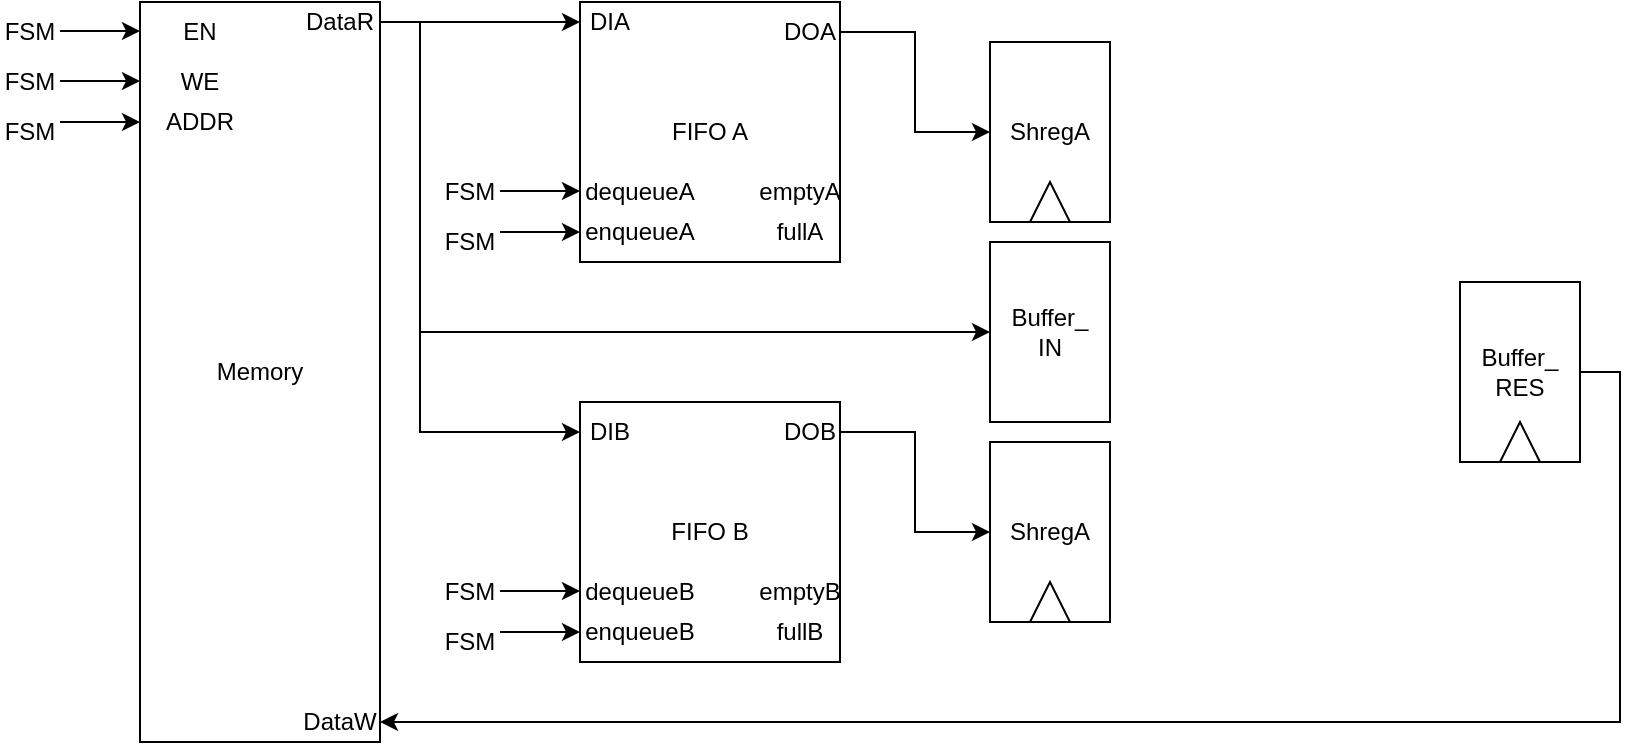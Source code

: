 <mxfile version="27.1.4">
  <diagram name="Page-1" id="exVSJjLWWku8V8oI90o7">
    <mxGraphModel dx="1775" dy="493" grid="1" gridSize="10" guides="1" tooltips="1" connect="1" arrows="1" fold="1" page="1" pageScale="1" pageWidth="850" pageHeight="1100" math="0" shadow="0">
      <root>
        <mxCell id="0" />
        <mxCell id="1" parent="0" />
        <mxCell id="dQH_vyle_D1H-wJWj_Rw-1" value="FIFO A" style="whiteSpace=wrap;html=1;aspect=fixed;" vertex="1" parent="1">
          <mxGeometry x="220" y="80" width="130" height="130" as="geometry" />
        </mxCell>
        <mxCell id="dQH_vyle_D1H-wJWj_Rw-3" value="DIA" style="text;html=1;align=center;verticalAlign=middle;whiteSpace=wrap;rounded=0;" vertex="1" parent="1">
          <mxGeometry x="220" y="80" width="30" height="20" as="geometry" />
        </mxCell>
        <mxCell id="dQH_vyle_D1H-wJWj_Rw-74" style="edgeStyle=orthogonalEdgeStyle;rounded=0;orthogonalLoop=1;jettySize=auto;html=1;exitX=1;exitY=0.5;exitDx=0;exitDy=0;" edge="1" parent="1" source="dQH_vyle_D1H-wJWj_Rw-4" target="dQH_vyle_D1H-wJWj_Rw-72">
          <mxGeometry relative="1" as="geometry" />
        </mxCell>
        <mxCell id="dQH_vyle_D1H-wJWj_Rw-4" value="DOA" style="text;html=1;align=center;verticalAlign=middle;whiteSpace=wrap;rounded=0;" vertex="1" parent="1">
          <mxGeometry x="320" y="85" width="30" height="20" as="geometry" />
        </mxCell>
        <mxCell id="dQH_vyle_D1H-wJWj_Rw-5" value="fullA" style="text;html=1;align=center;verticalAlign=middle;whiteSpace=wrap;rounded=0;" vertex="1" parent="1">
          <mxGeometry x="300" y="180" width="60" height="30" as="geometry" />
        </mxCell>
        <mxCell id="dQH_vyle_D1H-wJWj_Rw-6" value="enqueueA" style="text;html=1;align=center;verticalAlign=middle;whiteSpace=wrap;rounded=0;" vertex="1" parent="1">
          <mxGeometry x="220" y="180" width="60" height="30" as="geometry" />
        </mxCell>
        <mxCell id="dQH_vyle_D1H-wJWj_Rw-7" value="dequeueA" style="text;html=1;align=center;verticalAlign=middle;whiteSpace=wrap;rounded=0;" vertex="1" parent="1">
          <mxGeometry x="220" y="160" width="60" height="30" as="geometry" />
        </mxCell>
        <mxCell id="dQH_vyle_D1H-wJWj_Rw-8" value="emptyA" style="text;html=1;align=center;verticalAlign=middle;whiteSpace=wrap;rounded=0;" vertex="1" parent="1">
          <mxGeometry x="300" y="160" width="60" height="30" as="geometry" />
        </mxCell>
        <mxCell id="dQH_vyle_D1H-wJWj_Rw-16" value="" style="endArrow=classic;html=1;rounded=0;" edge="1" parent="1" target="dQH_vyle_D1H-wJWj_Rw-6">
          <mxGeometry width="50" height="50" relative="1" as="geometry">
            <mxPoint x="180" y="195" as="sourcePoint" />
            <mxPoint x="350" y="200" as="targetPoint" />
          </mxGeometry>
        </mxCell>
        <mxCell id="dQH_vyle_D1H-wJWj_Rw-17" value="" style="endArrow=classic;html=1;rounded=0;" edge="1" parent="1">
          <mxGeometry width="50" height="50" relative="1" as="geometry">
            <mxPoint x="180" y="174.5" as="sourcePoint" />
            <mxPoint x="220" y="174.5" as="targetPoint" />
          </mxGeometry>
        </mxCell>
        <mxCell id="dQH_vyle_D1H-wJWj_Rw-19" value="Memory" style="rounded=0;whiteSpace=wrap;html=1;" vertex="1" parent="1">
          <mxGeometry y="80" width="120" height="370" as="geometry" />
        </mxCell>
        <mxCell id="dQH_vyle_D1H-wJWj_Rw-67" style="edgeStyle=orthogonalEdgeStyle;rounded=0;orthogonalLoop=1;jettySize=auto;html=1;exitX=1;exitY=0.5;exitDx=0;exitDy=0;entryX=0;entryY=0.5;entryDx=0;entryDy=0;" edge="1" parent="1" source="dQH_vyle_D1H-wJWj_Rw-20" target="dQH_vyle_D1H-wJWj_Rw-69">
          <mxGeometry relative="1" as="geometry">
            <mxPoint x="380" y="270" as="targetPoint" />
            <Array as="points">
              <mxPoint x="140" y="90" />
              <mxPoint x="140" y="245" />
            </Array>
          </mxGeometry>
        </mxCell>
        <mxCell id="dQH_vyle_D1H-wJWj_Rw-20" value="DataR" style="text;html=1;align=center;verticalAlign=middle;whiteSpace=wrap;rounded=0;" vertex="1" parent="1">
          <mxGeometry x="80" y="80" width="40" height="20" as="geometry" />
        </mxCell>
        <mxCell id="dQH_vyle_D1H-wJWj_Rw-21" value="" style="endArrow=classic;html=1;rounded=0;entryX=0;entryY=0.5;entryDx=0;entryDy=0;" edge="1" parent="1" source="dQH_vyle_D1H-wJWj_Rw-20" target="dQH_vyle_D1H-wJWj_Rw-3">
          <mxGeometry width="50" height="50" relative="1" as="geometry">
            <mxPoint x="180" y="170" as="sourcePoint" />
            <mxPoint x="220" y="170" as="targetPoint" />
          </mxGeometry>
        </mxCell>
        <mxCell id="dQH_vyle_D1H-wJWj_Rw-31" value="FSM" style="text;html=1;align=center;verticalAlign=middle;whiteSpace=wrap;rounded=0;" vertex="1" parent="1">
          <mxGeometry x="150" y="165" width="30" height="20" as="geometry" />
        </mxCell>
        <mxCell id="dQH_vyle_D1H-wJWj_Rw-32" value="FSM" style="text;html=1;align=center;verticalAlign=middle;whiteSpace=wrap;rounded=0;" vertex="1" parent="1">
          <mxGeometry x="150" y="190" width="30" height="20" as="geometry" />
        </mxCell>
        <mxCell id="dQH_vyle_D1H-wJWj_Rw-35" value="FIFO B" style="whiteSpace=wrap;html=1;aspect=fixed;" vertex="1" parent="1">
          <mxGeometry x="220" y="280" width="130" height="130" as="geometry" />
        </mxCell>
        <mxCell id="dQH_vyle_D1H-wJWj_Rw-36" value="DIB" style="text;html=1;align=center;verticalAlign=middle;whiteSpace=wrap;rounded=0;" vertex="1" parent="1">
          <mxGeometry x="220" y="285" width="30" height="20" as="geometry" />
        </mxCell>
        <mxCell id="dQH_vyle_D1H-wJWj_Rw-78" style="edgeStyle=orthogonalEdgeStyle;rounded=0;orthogonalLoop=1;jettySize=auto;html=1;exitX=1;exitY=0.5;exitDx=0;exitDy=0;entryX=0;entryY=0.5;entryDx=0;entryDy=0;" edge="1" parent="1" source="dQH_vyle_D1H-wJWj_Rw-37" target="dQH_vyle_D1H-wJWj_Rw-76">
          <mxGeometry relative="1" as="geometry" />
        </mxCell>
        <mxCell id="dQH_vyle_D1H-wJWj_Rw-37" value="DOB" style="text;html=1;align=center;verticalAlign=middle;whiteSpace=wrap;rounded=0;" vertex="1" parent="1">
          <mxGeometry x="320" y="285" width="30" height="20" as="geometry" />
        </mxCell>
        <mxCell id="dQH_vyle_D1H-wJWj_Rw-38" value="fullB" style="text;html=1;align=center;verticalAlign=middle;whiteSpace=wrap;rounded=0;" vertex="1" parent="1">
          <mxGeometry x="300" y="380" width="60" height="30" as="geometry" />
        </mxCell>
        <mxCell id="dQH_vyle_D1H-wJWj_Rw-39" value="enqueueB" style="text;html=1;align=center;verticalAlign=middle;whiteSpace=wrap;rounded=0;" vertex="1" parent="1">
          <mxGeometry x="220" y="380" width="60" height="30" as="geometry" />
        </mxCell>
        <mxCell id="dQH_vyle_D1H-wJWj_Rw-40" value="dequeueB" style="text;html=1;align=center;verticalAlign=middle;whiteSpace=wrap;rounded=0;" vertex="1" parent="1">
          <mxGeometry x="220" y="360" width="60" height="30" as="geometry" />
        </mxCell>
        <mxCell id="dQH_vyle_D1H-wJWj_Rw-41" value="emptyB" style="text;html=1;align=center;verticalAlign=middle;whiteSpace=wrap;rounded=0;" vertex="1" parent="1">
          <mxGeometry x="300" y="360" width="60" height="30" as="geometry" />
        </mxCell>
        <mxCell id="dQH_vyle_D1H-wJWj_Rw-42" value="" style="endArrow=classic;html=1;rounded=0;" edge="1" parent="1" target="dQH_vyle_D1H-wJWj_Rw-39">
          <mxGeometry width="50" height="50" relative="1" as="geometry">
            <mxPoint x="180" y="395" as="sourcePoint" />
            <mxPoint x="350" y="400" as="targetPoint" />
          </mxGeometry>
        </mxCell>
        <mxCell id="dQH_vyle_D1H-wJWj_Rw-43" value="" style="endArrow=classic;html=1;rounded=0;" edge="1" parent="1">
          <mxGeometry width="50" height="50" relative="1" as="geometry">
            <mxPoint x="180" y="374.5" as="sourcePoint" />
            <mxPoint x="220" y="374.5" as="targetPoint" />
          </mxGeometry>
        </mxCell>
        <mxCell id="dQH_vyle_D1H-wJWj_Rw-44" value="FSM" style="text;html=1;align=center;verticalAlign=middle;whiteSpace=wrap;rounded=0;" vertex="1" parent="1">
          <mxGeometry x="150" y="365" width="30" height="20" as="geometry" />
        </mxCell>
        <mxCell id="dQH_vyle_D1H-wJWj_Rw-45" value="FSM" style="text;html=1;align=center;verticalAlign=middle;whiteSpace=wrap;rounded=0;" vertex="1" parent="1">
          <mxGeometry x="150" y="390" width="30" height="20" as="geometry" />
        </mxCell>
        <mxCell id="dQH_vyle_D1H-wJWj_Rw-46" value="" style="endArrow=classic;html=1;rounded=0;entryX=0;entryY=0.5;entryDx=0;entryDy=0;" edge="1" parent="1" target="dQH_vyle_D1H-wJWj_Rw-36">
          <mxGeometry width="50" height="50" relative="1" as="geometry">
            <mxPoint x="140" y="90" as="sourcePoint" />
            <mxPoint x="280" y="90" as="targetPoint" />
            <Array as="points">
              <mxPoint x="140" y="190" />
              <mxPoint x="140" y="295" />
            </Array>
          </mxGeometry>
        </mxCell>
        <mxCell id="dQH_vyle_D1H-wJWj_Rw-52" value="" style="endArrow=classic;html=1;rounded=0;" edge="1" parent="1">
          <mxGeometry width="50" height="50" relative="1" as="geometry">
            <mxPoint x="-40" y="140" as="sourcePoint" />
            <mxPoint y="140" as="targetPoint" />
          </mxGeometry>
        </mxCell>
        <mxCell id="dQH_vyle_D1H-wJWj_Rw-53" value="" style="endArrow=classic;html=1;rounded=0;" edge="1" parent="1">
          <mxGeometry width="50" height="50" relative="1" as="geometry">
            <mxPoint x="-40" y="119.5" as="sourcePoint" />
            <mxPoint y="119.5" as="targetPoint" />
          </mxGeometry>
        </mxCell>
        <mxCell id="dQH_vyle_D1H-wJWj_Rw-54" value="FSM" style="text;html=1;align=center;verticalAlign=middle;whiteSpace=wrap;rounded=0;" vertex="1" parent="1">
          <mxGeometry x="-70" y="110" width="30" height="20" as="geometry" />
        </mxCell>
        <mxCell id="dQH_vyle_D1H-wJWj_Rw-55" value="FSM" style="text;html=1;align=center;verticalAlign=middle;whiteSpace=wrap;rounded=0;" vertex="1" parent="1">
          <mxGeometry x="-70" y="135" width="30" height="20" as="geometry" />
        </mxCell>
        <mxCell id="dQH_vyle_D1H-wJWj_Rw-56" value="ADDR" style="text;html=1;align=center;verticalAlign=middle;whiteSpace=wrap;rounded=0;" vertex="1" parent="1">
          <mxGeometry y="125" width="60" height="30" as="geometry" />
        </mxCell>
        <mxCell id="dQH_vyle_D1H-wJWj_Rw-57" value="WE" style="text;html=1;align=center;verticalAlign=middle;whiteSpace=wrap;rounded=0;" vertex="1" parent="1">
          <mxGeometry y="105" width="60" height="30" as="geometry" />
        </mxCell>
        <mxCell id="dQH_vyle_D1H-wJWj_Rw-58" value="" style="endArrow=classic;html=1;rounded=0;" edge="1" parent="1">
          <mxGeometry width="50" height="50" relative="1" as="geometry">
            <mxPoint x="-40" y="94.5" as="sourcePoint" />
            <mxPoint y="94.5" as="targetPoint" />
          </mxGeometry>
        </mxCell>
        <mxCell id="dQH_vyle_D1H-wJWj_Rw-59" value="FSM" style="text;html=1;align=center;verticalAlign=middle;whiteSpace=wrap;rounded=0;" vertex="1" parent="1">
          <mxGeometry x="-70" y="85" width="30" height="20" as="geometry" />
        </mxCell>
        <mxCell id="dQH_vyle_D1H-wJWj_Rw-60" value="EN" style="text;html=1;align=center;verticalAlign=middle;whiteSpace=wrap;rounded=0;" vertex="1" parent="1">
          <mxGeometry y="80" width="60" height="30" as="geometry" />
        </mxCell>
        <mxCell id="dQH_vyle_D1H-wJWj_Rw-63" value="Buf&#xa;" style="group" vertex="1" connectable="0" parent="1">
          <mxGeometry x="660" y="220" width="60" height="90" as="geometry" />
        </mxCell>
        <mxCell id="dQH_vyle_D1H-wJWj_Rw-61" value="&lt;div&gt;Buffer_&lt;br&gt;RES&lt;/div&gt;" style="rounded=0;whiteSpace=wrap;html=1;" vertex="1" parent="dQH_vyle_D1H-wJWj_Rw-63">
          <mxGeometry width="60" height="90" as="geometry" />
        </mxCell>
        <mxCell id="dQH_vyle_D1H-wJWj_Rw-62" value="" style="triangle;whiteSpace=wrap;html=1;rotation=-90;" vertex="1" parent="dQH_vyle_D1H-wJWj_Rw-63">
          <mxGeometry x="20" y="70" width="20" height="20" as="geometry" />
        </mxCell>
        <mxCell id="dQH_vyle_D1H-wJWj_Rw-65" value="DataW" style="text;html=1;align=center;verticalAlign=middle;whiteSpace=wrap;rounded=0;" vertex="1" parent="1">
          <mxGeometry x="80" y="430" width="40" height="20" as="geometry" />
        </mxCell>
        <mxCell id="dQH_vyle_D1H-wJWj_Rw-66" style="edgeStyle=orthogonalEdgeStyle;rounded=0;orthogonalLoop=1;jettySize=auto;html=1;exitX=1;exitY=0.5;exitDx=0;exitDy=0;entryX=1;entryY=0.5;entryDx=0;entryDy=0;" edge="1" parent="1" source="dQH_vyle_D1H-wJWj_Rw-61" target="dQH_vyle_D1H-wJWj_Rw-65">
          <mxGeometry relative="1" as="geometry" />
        </mxCell>
        <mxCell id="dQH_vyle_D1H-wJWj_Rw-68" value="Buf&#xa;" style="group" vertex="1" connectable="0" parent="1">
          <mxGeometry x="425" y="200" width="60" height="90" as="geometry" />
        </mxCell>
        <mxCell id="dQH_vyle_D1H-wJWj_Rw-69" value="&lt;div&gt;Buffer_&lt;br&gt;IN&lt;/div&gt;" style="rounded=0;whiteSpace=wrap;html=1;" vertex="1" parent="dQH_vyle_D1H-wJWj_Rw-68">
          <mxGeometry width="60" height="90" as="geometry" />
        </mxCell>
        <mxCell id="dQH_vyle_D1H-wJWj_Rw-71" value="Buf&#xa;" style="group" vertex="1" connectable="0" parent="1">
          <mxGeometry x="425" y="100" width="60" height="90" as="geometry" />
        </mxCell>
        <mxCell id="dQH_vyle_D1H-wJWj_Rw-72" value="ShregA" style="rounded=0;whiteSpace=wrap;html=1;" vertex="1" parent="dQH_vyle_D1H-wJWj_Rw-71">
          <mxGeometry width="60" height="90" as="geometry" />
        </mxCell>
        <mxCell id="dQH_vyle_D1H-wJWj_Rw-73" value="" style="triangle;whiteSpace=wrap;html=1;rotation=-90;" vertex="1" parent="dQH_vyle_D1H-wJWj_Rw-71">
          <mxGeometry x="20" y="70" width="20" height="20" as="geometry" />
        </mxCell>
        <mxCell id="dQH_vyle_D1H-wJWj_Rw-75" value="Buf&#xa;" style="group" vertex="1" connectable="0" parent="1">
          <mxGeometry x="425" y="300" width="60" height="90" as="geometry" />
        </mxCell>
        <mxCell id="dQH_vyle_D1H-wJWj_Rw-76" value="ShregA" style="rounded=0;whiteSpace=wrap;html=1;" vertex="1" parent="dQH_vyle_D1H-wJWj_Rw-75">
          <mxGeometry width="60" height="90" as="geometry" />
        </mxCell>
        <mxCell id="dQH_vyle_D1H-wJWj_Rw-77" value="" style="triangle;whiteSpace=wrap;html=1;rotation=-90;" vertex="1" parent="dQH_vyle_D1H-wJWj_Rw-75">
          <mxGeometry x="20" y="70" width="20" height="20" as="geometry" />
        </mxCell>
      </root>
    </mxGraphModel>
  </diagram>
</mxfile>
